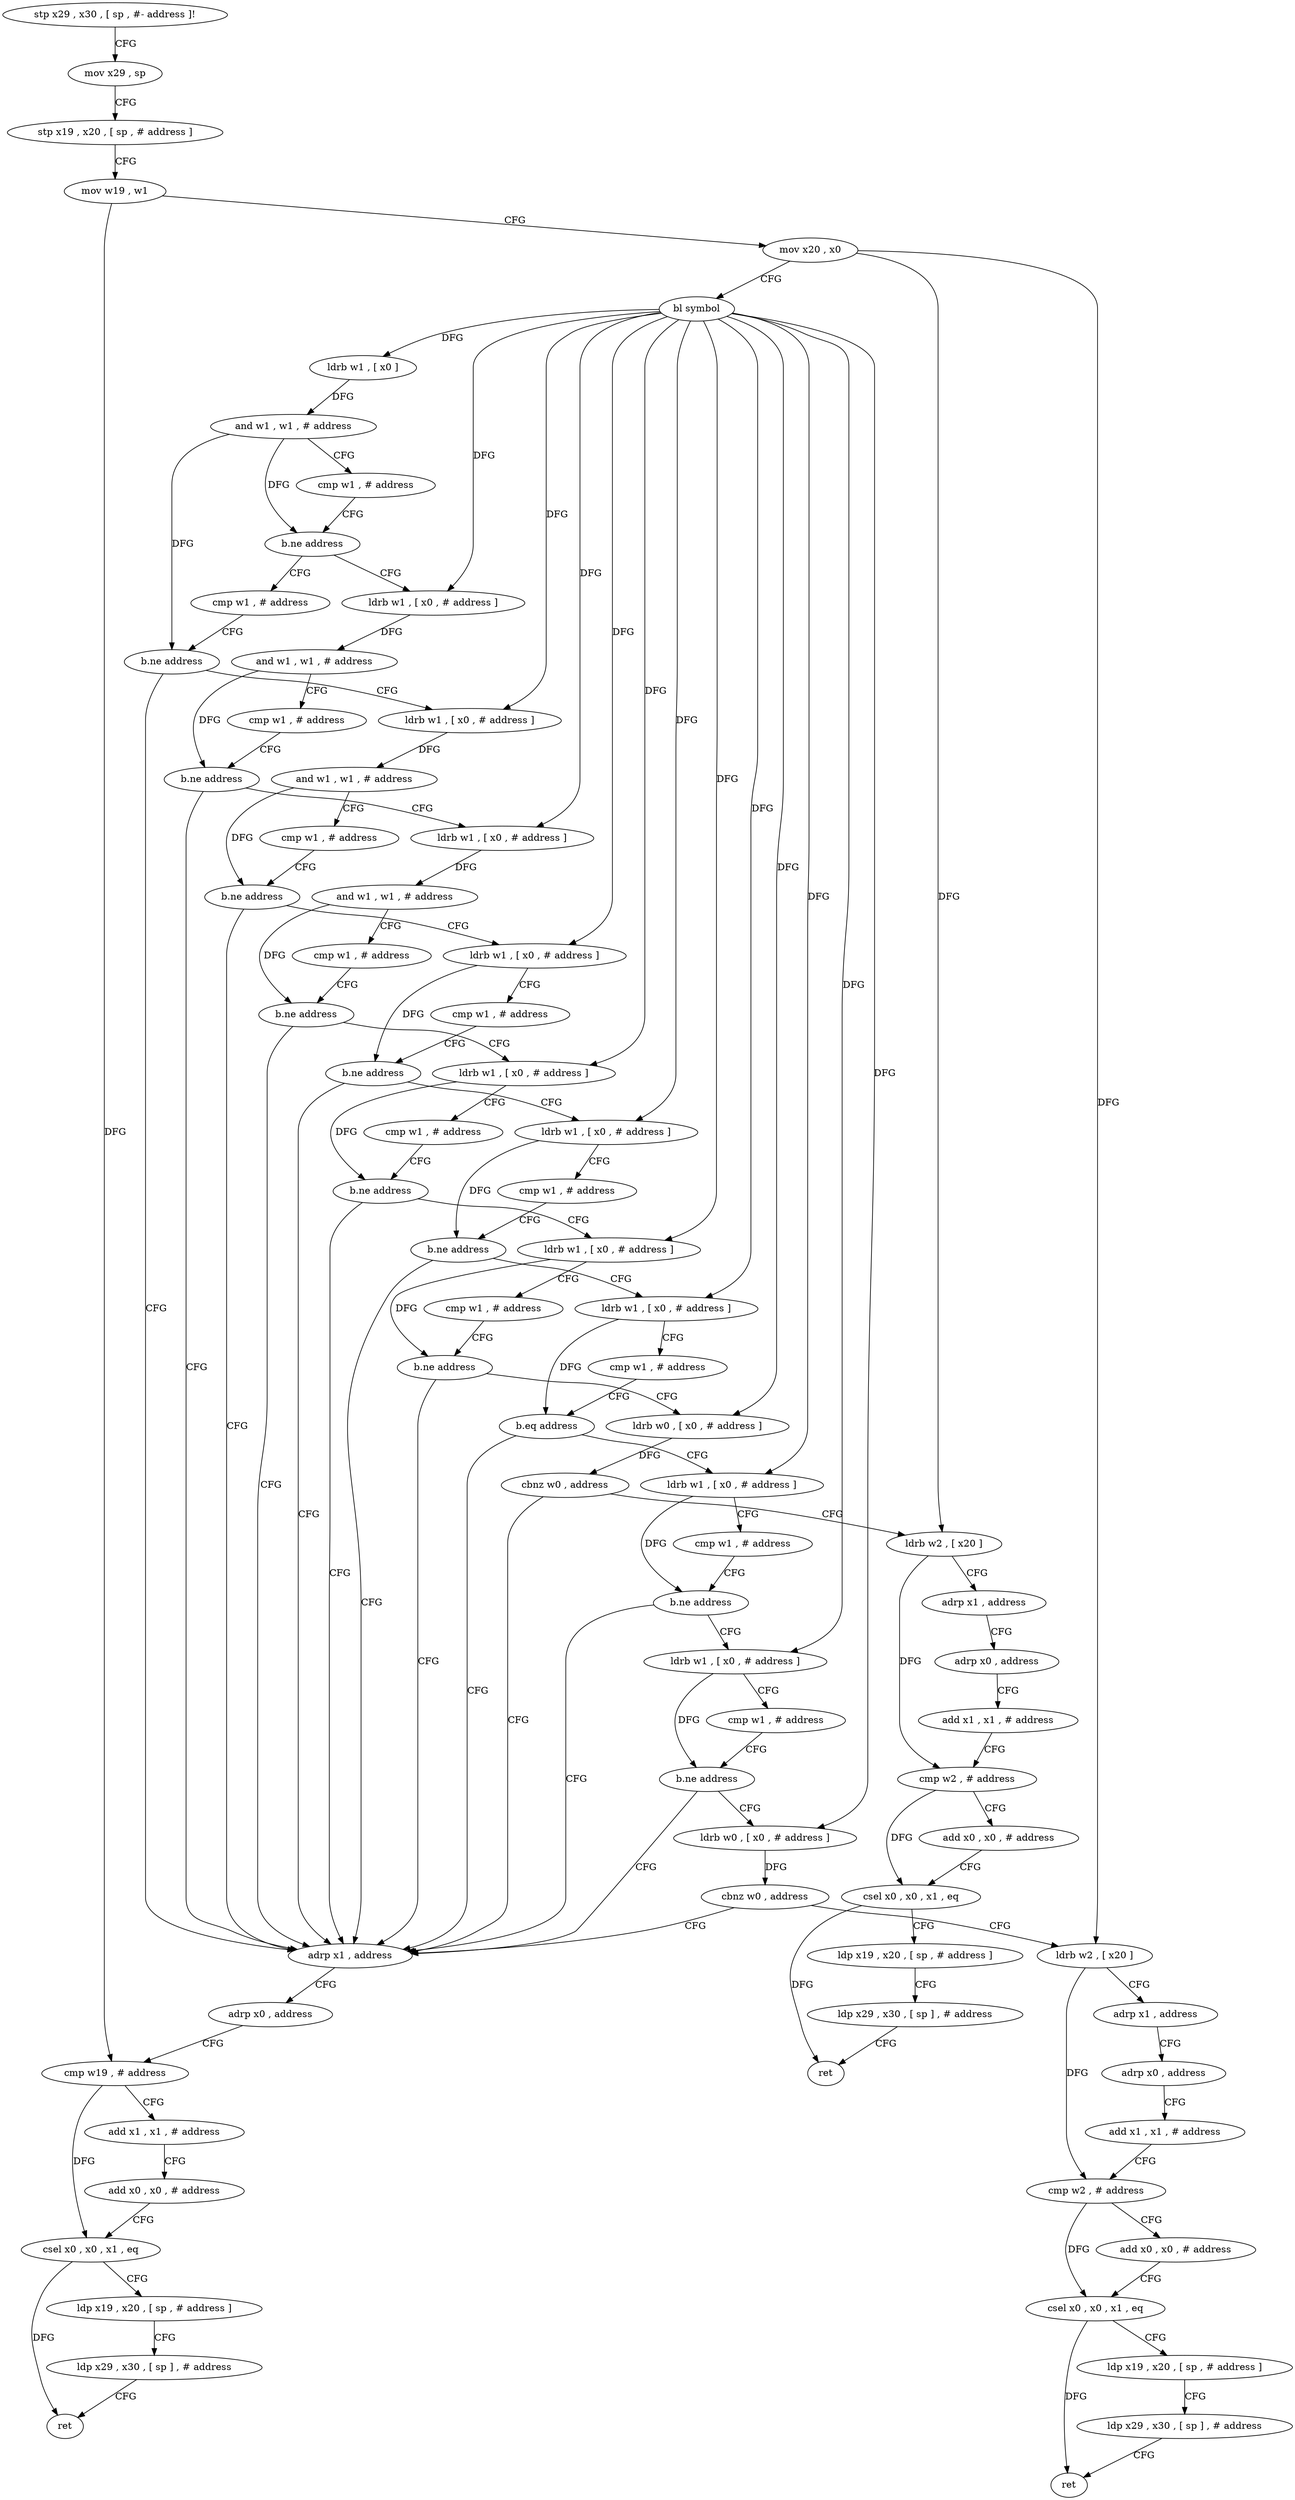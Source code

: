 digraph "func" {
"4205672" [label = "stp x29 , x30 , [ sp , #- address ]!" ]
"4205676" [label = "mov x29 , sp" ]
"4205680" [label = "stp x19 , x20 , [ sp , # address ]" ]
"4205684" [label = "mov w19 , w1" ]
"4205688" [label = "mov x20 , x0" ]
"4205692" [label = "bl symbol" ]
"4205696" [label = "ldrb w1 , [ x0 ]" ]
"4205700" [label = "and w1 , w1 , # address" ]
"4205704" [label = "cmp w1 , # address" ]
"4205708" [label = "b.ne address" ]
"4205816" [label = "cmp w1 , # address" ]
"4205712" [label = "ldrb w1 , [ x0 , # address ]" ]
"4205820" [label = "b.ne address" ]
"4205876" [label = "adrp x1 , address" ]
"4205824" [label = "ldrb w1 , [ x0 , # address ]" ]
"4205716" [label = "and w1 , w1 , # address" ]
"4205720" [label = "cmp w1 , # address" ]
"4205724" [label = "b.ne address" ]
"4205728" [label = "ldrb w1 , [ x0 , # address ]" ]
"4205880" [label = "adrp x0 , address" ]
"4205884" [label = "cmp w19 , # address" ]
"4205888" [label = "add x1 , x1 , # address" ]
"4205892" [label = "add x0 , x0 , # address" ]
"4205896" [label = "csel x0 , x0 , x1 , eq" ]
"4205900" [label = "ldp x19 , x20 , [ sp , # address ]" ]
"4205904" [label = "ldp x29 , x30 , [ sp ] , # address" ]
"4205908" [label = "ret" ]
"4205828" [label = "and w1 , w1 , # address" ]
"4205832" [label = "cmp w1 , # address" ]
"4205836" [label = "b.ne address" ]
"4205840" [label = "ldrb w1 , [ x0 , # address ]" ]
"4205732" [label = "and w1 , w1 , # address" ]
"4205736" [label = "cmp w1 , # address" ]
"4205740" [label = "b.ne address" ]
"4205744" [label = "ldrb w1 , [ x0 , # address ]" ]
"4205844" [label = "cmp w1 , # address" ]
"4205848" [label = "b.ne address" ]
"4205852" [label = "ldrb w1 , [ x0 , # address ]" ]
"4205748" [label = "cmp w1 , # address" ]
"4205752" [label = "b.ne address" ]
"4205756" [label = "ldrb w1 , [ x0 , # address ]" ]
"4205856" [label = "cmp w1 , # address" ]
"4205860" [label = "b.ne address" ]
"4205864" [label = "ldrb w1 , [ x0 , # address ]" ]
"4205760" [label = "cmp w1 , # address" ]
"4205764" [label = "b.ne address" ]
"4205768" [label = "ldrb w0 , [ x0 , # address ]" ]
"4205868" [label = "cmp w1 , # address" ]
"4205872" [label = "b.eq address" ]
"4205912" [label = "ldrb w1 , [ x0 , # address ]" ]
"4205772" [label = "cbnz w0 , address" ]
"4205776" [label = "ldrb w2 , [ x20 ]" ]
"4205916" [label = "cmp w1 , # address" ]
"4205920" [label = "b.ne address" ]
"4205924" [label = "ldrb w1 , [ x0 , # address ]" ]
"4205780" [label = "adrp x1 , address" ]
"4205784" [label = "adrp x0 , address" ]
"4205788" [label = "add x1 , x1 , # address" ]
"4205792" [label = "cmp w2 , # address" ]
"4205796" [label = "add x0 , x0 , # address" ]
"4205800" [label = "csel x0 , x0 , x1 , eq" ]
"4205804" [label = "ldp x19 , x20 , [ sp , # address ]" ]
"4205808" [label = "ldp x29 , x30 , [ sp ] , # address" ]
"4205812" [label = "ret" ]
"4205928" [label = "cmp w1 , # address" ]
"4205932" [label = "b.ne address" ]
"4205936" [label = "ldrb w0 , [ x0 , # address ]" ]
"4205940" [label = "cbnz w0 , address" ]
"4205944" [label = "ldrb w2 , [ x20 ]" ]
"4205948" [label = "adrp x1 , address" ]
"4205952" [label = "adrp x0 , address" ]
"4205956" [label = "add x1 , x1 , # address" ]
"4205960" [label = "cmp w2 , # address" ]
"4205964" [label = "add x0 , x0 , # address" ]
"4205968" [label = "csel x0 , x0 , x1 , eq" ]
"4205972" [label = "ldp x19 , x20 , [ sp , # address ]" ]
"4205976" [label = "ldp x29 , x30 , [ sp ] , # address" ]
"4205980" [label = "ret" ]
"4205672" -> "4205676" [ label = "CFG" ]
"4205676" -> "4205680" [ label = "CFG" ]
"4205680" -> "4205684" [ label = "CFG" ]
"4205684" -> "4205688" [ label = "CFG" ]
"4205684" -> "4205884" [ label = "DFG" ]
"4205688" -> "4205692" [ label = "CFG" ]
"4205688" -> "4205776" [ label = "DFG" ]
"4205688" -> "4205944" [ label = "DFG" ]
"4205692" -> "4205696" [ label = "DFG" ]
"4205692" -> "4205712" [ label = "DFG" ]
"4205692" -> "4205824" [ label = "DFG" ]
"4205692" -> "4205728" [ label = "DFG" ]
"4205692" -> "4205840" [ label = "DFG" ]
"4205692" -> "4205744" [ label = "DFG" ]
"4205692" -> "4205852" [ label = "DFG" ]
"4205692" -> "4205756" [ label = "DFG" ]
"4205692" -> "4205864" [ label = "DFG" ]
"4205692" -> "4205768" [ label = "DFG" ]
"4205692" -> "4205912" [ label = "DFG" ]
"4205692" -> "4205924" [ label = "DFG" ]
"4205692" -> "4205936" [ label = "DFG" ]
"4205696" -> "4205700" [ label = "DFG" ]
"4205700" -> "4205704" [ label = "CFG" ]
"4205700" -> "4205708" [ label = "DFG" ]
"4205700" -> "4205820" [ label = "DFG" ]
"4205704" -> "4205708" [ label = "CFG" ]
"4205708" -> "4205816" [ label = "CFG" ]
"4205708" -> "4205712" [ label = "CFG" ]
"4205816" -> "4205820" [ label = "CFG" ]
"4205712" -> "4205716" [ label = "DFG" ]
"4205820" -> "4205876" [ label = "CFG" ]
"4205820" -> "4205824" [ label = "CFG" ]
"4205876" -> "4205880" [ label = "CFG" ]
"4205824" -> "4205828" [ label = "DFG" ]
"4205716" -> "4205720" [ label = "CFG" ]
"4205716" -> "4205724" [ label = "DFG" ]
"4205720" -> "4205724" [ label = "CFG" ]
"4205724" -> "4205876" [ label = "CFG" ]
"4205724" -> "4205728" [ label = "CFG" ]
"4205728" -> "4205732" [ label = "DFG" ]
"4205880" -> "4205884" [ label = "CFG" ]
"4205884" -> "4205888" [ label = "CFG" ]
"4205884" -> "4205896" [ label = "DFG" ]
"4205888" -> "4205892" [ label = "CFG" ]
"4205892" -> "4205896" [ label = "CFG" ]
"4205896" -> "4205900" [ label = "CFG" ]
"4205896" -> "4205908" [ label = "DFG" ]
"4205900" -> "4205904" [ label = "CFG" ]
"4205904" -> "4205908" [ label = "CFG" ]
"4205828" -> "4205832" [ label = "CFG" ]
"4205828" -> "4205836" [ label = "DFG" ]
"4205832" -> "4205836" [ label = "CFG" ]
"4205836" -> "4205876" [ label = "CFG" ]
"4205836" -> "4205840" [ label = "CFG" ]
"4205840" -> "4205844" [ label = "CFG" ]
"4205840" -> "4205848" [ label = "DFG" ]
"4205732" -> "4205736" [ label = "CFG" ]
"4205732" -> "4205740" [ label = "DFG" ]
"4205736" -> "4205740" [ label = "CFG" ]
"4205740" -> "4205876" [ label = "CFG" ]
"4205740" -> "4205744" [ label = "CFG" ]
"4205744" -> "4205748" [ label = "CFG" ]
"4205744" -> "4205752" [ label = "DFG" ]
"4205844" -> "4205848" [ label = "CFG" ]
"4205848" -> "4205876" [ label = "CFG" ]
"4205848" -> "4205852" [ label = "CFG" ]
"4205852" -> "4205856" [ label = "CFG" ]
"4205852" -> "4205860" [ label = "DFG" ]
"4205748" -> "4205752" [ label = "CFG" ]
"4205752" -> "4205876" [ label = "CFG" ]
"4205752" -> "4205756" [ label = "CFG" ]
"4205756" -> "4205760" [ label = "CFG" ]
"4205756" -> "4205764" [ label = "DFG" ]
"4205856" -> "4205860" [ label = "CFG" ]
"4205860" -> "4205876" [ label = "CFG" ]
"4205860" -> "4205864" [ label = "CFG" ]
"4205864" -> "4205868" [ label = "CFG" ]
"4205864" -> "4205872" [ label = "DFG" ]
"4205760" -> "4205764" [ label = "CFG" ]
"4205764" -> "4205876" [ label = "CFG" ]
"4205764" -> "4205768" [ label = "CFG" ]
"4205768" -> "4205772" [ label = "DFG" ]
"4205868" -> "4205872" [ label = "CFG" ]
"4205872" -> "4205912" [ label = "CFG" ]
"4205872" -> "4205876" [ label = "CFG" ]
"4205912" -> "4205916" [ label = "CFG" ]
"4205912" -> "4205920" [ label = "DFG" ]
"4205772" -> "4205876" [ label = "CFG" ]
"4205772" -> "4205776" [ label = "CFG" ]
"4205776" -> "4205780" [ label = "CFG" ]
"4205776" -> "4205792" [ label = "DFG" ]
"4205916" -> "4205920" [ label = "CFG" ]
"4205920" -> "4205876" [ label = "CFG" ]
"4205920" -> "4205924" [ label = "CFG" ]
"4205924" -> "4205928" [ label = "CFG" ]
"4205924" -> "4205932" [ label = "DFG" ]
"4205780" -> "4205784" [ label = "CFG" ]
"4205784" -> "4205788" [ label = "CFG" ]
"4205788" -> "4205792" [ label = "CFG" ]
"4205792" -> "4205796" [ label = "CFG" ]
"4205792" -> "4205800" [ label = "DFG" ]
"4205796" -> "4205800" [ label = "CFG" ]
"4205800" -> "4205804" [ label = "CFG" ]
"4205800" -> "4205812" [ label = "DFG" ]
"4205804" -> "4205808" [ label = "CFG" ]
"4205808" -> "4205812" [ label = "CFG" ]
"4205928" -> "4205932" [ label = "CFG" ]
"4205932" -> "4205876" [ label = "CFG" ]
"4205932" -> "4205936" [ label = "CFG" ]
"4205936" -> "4205940" [ label = "DFG" ]
"4205940" -> "4205876" [ label = "CFG" ]
"4205940" -> "4205944" [ label = "CFG" ]
"4205944" -> "4205948" [ label = "CFG" ]
"4205944" -> "4205960" [ label = "DFG" ]
"4205948" -> "4205952" [ label = "CFG" ]
"4205952" -> "4205956" [ label = "CFG" ]
"4205956" -> "4205960" [ label = "CFG" ]
"4205960" -> "4205964" [ label = "CFG" ]
"4205960" -> "4205968" [ label = "DFG" ]
"4205964" -> "4205968" [ label = "CFG" ]
"4205968" -> "4205972" [ label = "CFG" ]
"4205968" -> "4205980" [ label = "DFG" ]
"4205972" -> "4205976" [ label = "CFG" ]
"4205976" -> "4205980" [ label = "CFG" ]
}
